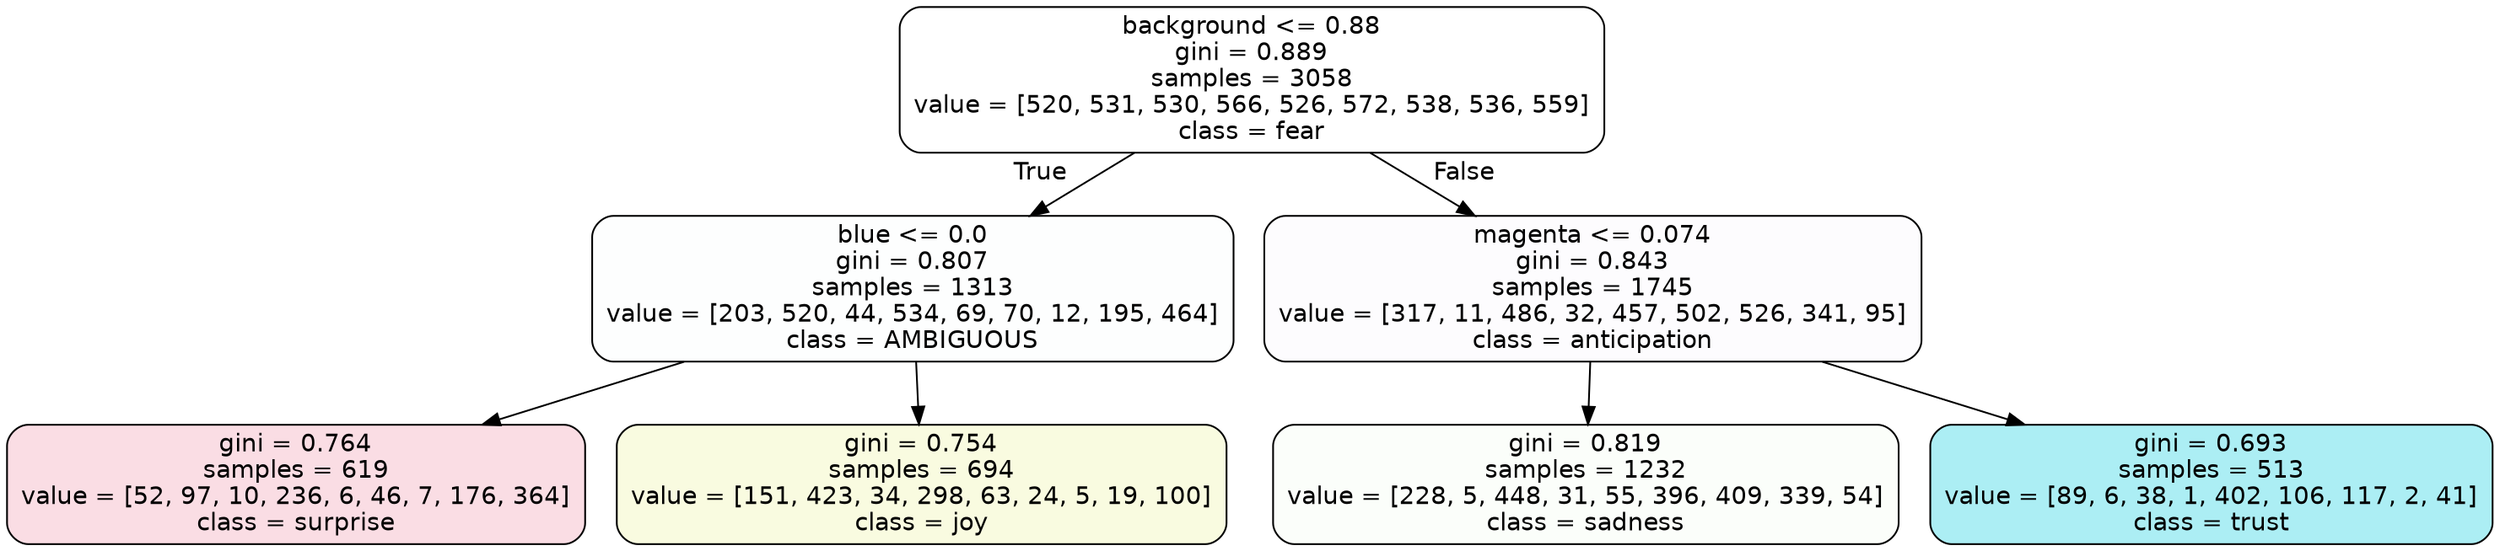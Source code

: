 digraph Tree {
node [shape=box, style="filled, rounded", color="black", fontname=helvetica] ;
edge [fontname=helvetica] ;
0 [label="background <= 0.88\ngini = 0.889\nsamples = 3058\nvalue = [520, 531, 530, 566, 526, 572, 538, 536, 559]\nclass = fear", fillcolor="#3964e500"] ;
1 [label="blue <= 0.0\ngini = 0.807\nsamples = 1313\nvalue = [203, 520, 44, 534, 69, 70, 12, 195, 464]\nclass = AMBIGUOUS", fillcolor="#39e58102"] ;
0 -> 1 [labeldistance=2.5, labelangle=45, headlabel="True"] ;
2 [label="gini = 0.764\nsamples = 619\nvalue = [52, 97, 10, 236, 6, 46, 7, 176, 364]\nclass = surprise", fillcolor="#e539642b"] ;
1 -> 2 ;
3 [label="gini = 0.754\nsamples = 694\nvalue = [151, 423, 34, 298, 63, 24, 5, 19, 100]\nclass = joy", fillcolor="#d7e53927"] ;
1 -> 3 ;
4 [label="magenta <= 0.074\ngini = 0.843\nsamples = 1745\nvalue = [317, 11, 486, 32, 457, 502, 526, 341, 95]\nclass = anticipation", fillcolor="#8139e503"] ;
0 -> 4 [labeldistance=2.5, labelangle=-45, headlabel="False"] ;
5 [label="gini = 0.819\nsamples = 1232\nvalue = [228, 5, 448, 31, 55, 396, 409, 339, 54]\nclass = sadness", fillcolor="#64e53906"] ;
4 -> 5 ;
6 [label="gini = 0.693\nsamples = 513\nvalue = [89, 6, 38, 1, 402, 106, 117, 2, 41]\nclass = trust", fillcolor="#39d7e56a"] ;
4 -> 6 ;
}